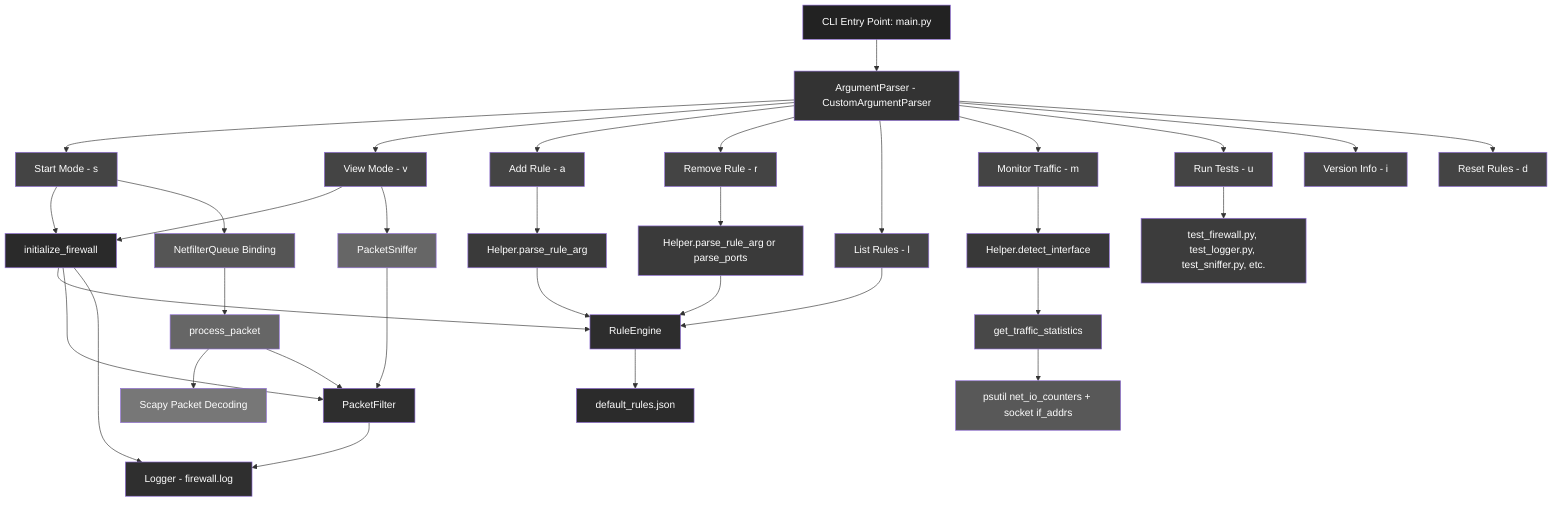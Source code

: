 ---
config:
  layout: dagre
---
flowchart TD
    A["CLI Entry Point: main.py"] --> B["ArgumentParser - CustomArgumentParser"]
    B --> C1["Start Mode - s"] & C2["View Mode - v"] & C3["Add Rule - a"] & C4["Remove Rule - r"] & C5["List Rules - l"] & C6["Monitor Traffic - m"] & C7["Run Tests - u"] & C8["Version Info - i"] & C9["Reset Rules - d"]
    C1 --> D1["initialize_firewall"] & F["NetfilterQueue Binding"]
    C2 --> D1 & I["PacketSniffer"]
    D1 --> E1["RuleEngine"] & E2["PacketFilter"] & E3["Logger - firewall.log"]
    F --> G["process_packet"]
    G --> H["Scapy Packet Decoding"] & E2
    I --> E2
    C3 --> J1["Helper.parse_rule_arg"]
    J1 --> E1
    C4 --> J2["Helper.parse_rule_arg or parse_ports"]
    J2 --> E1
    C5 --> E1
    C6 --> K["Helper.detect_interface"]
    K --> L["get_traffic_statistics"]
    L --> M["psutil net_io_counters + socket if_addrs"]
    C7 --> N["test_firewall.py, test_logger.py, test_sniffer.py, etc."]
    E1 --> O["default_rules.json"]
    E2 --> E3
    style A fill:#222,color:white
    style B fill:#333,color:white
    style C1 fill:#444,color:white
    style C2 fill:#444,color:white
    style C3 fill:#444,color:white
    style C4 fill:#444,color:white
    style C5 fill:#444,color:white
    style C6 fill:#444,color:white
    style C7 fill:#444,color:white
    style C8 fill:#444,color:white
    style C9 fill:#444,color:white
    style D1 fill:#2a2a2a,color:white
    style F fill:#555,color:white
    style I fill:#666,color:white
    style E1 fill:#2d2d2d,color:white
    style E2 fill:#2e2e2e,color:white
    style E3 fill:#2f2f2f,color:white
    style G fill:#666,color:white
    style H fill:#777,color:white
    style J1 fill:#3a3a3a,color:white
    style J2 fill:#3a3a3a,color:white
    style K fill:#383838,color:white
    style L fill:#484848,color:white
    style M fill:#585858,color:white
    style N fill:#3c3c3c,color:white
    style O fill:#2b2b2b,color:white